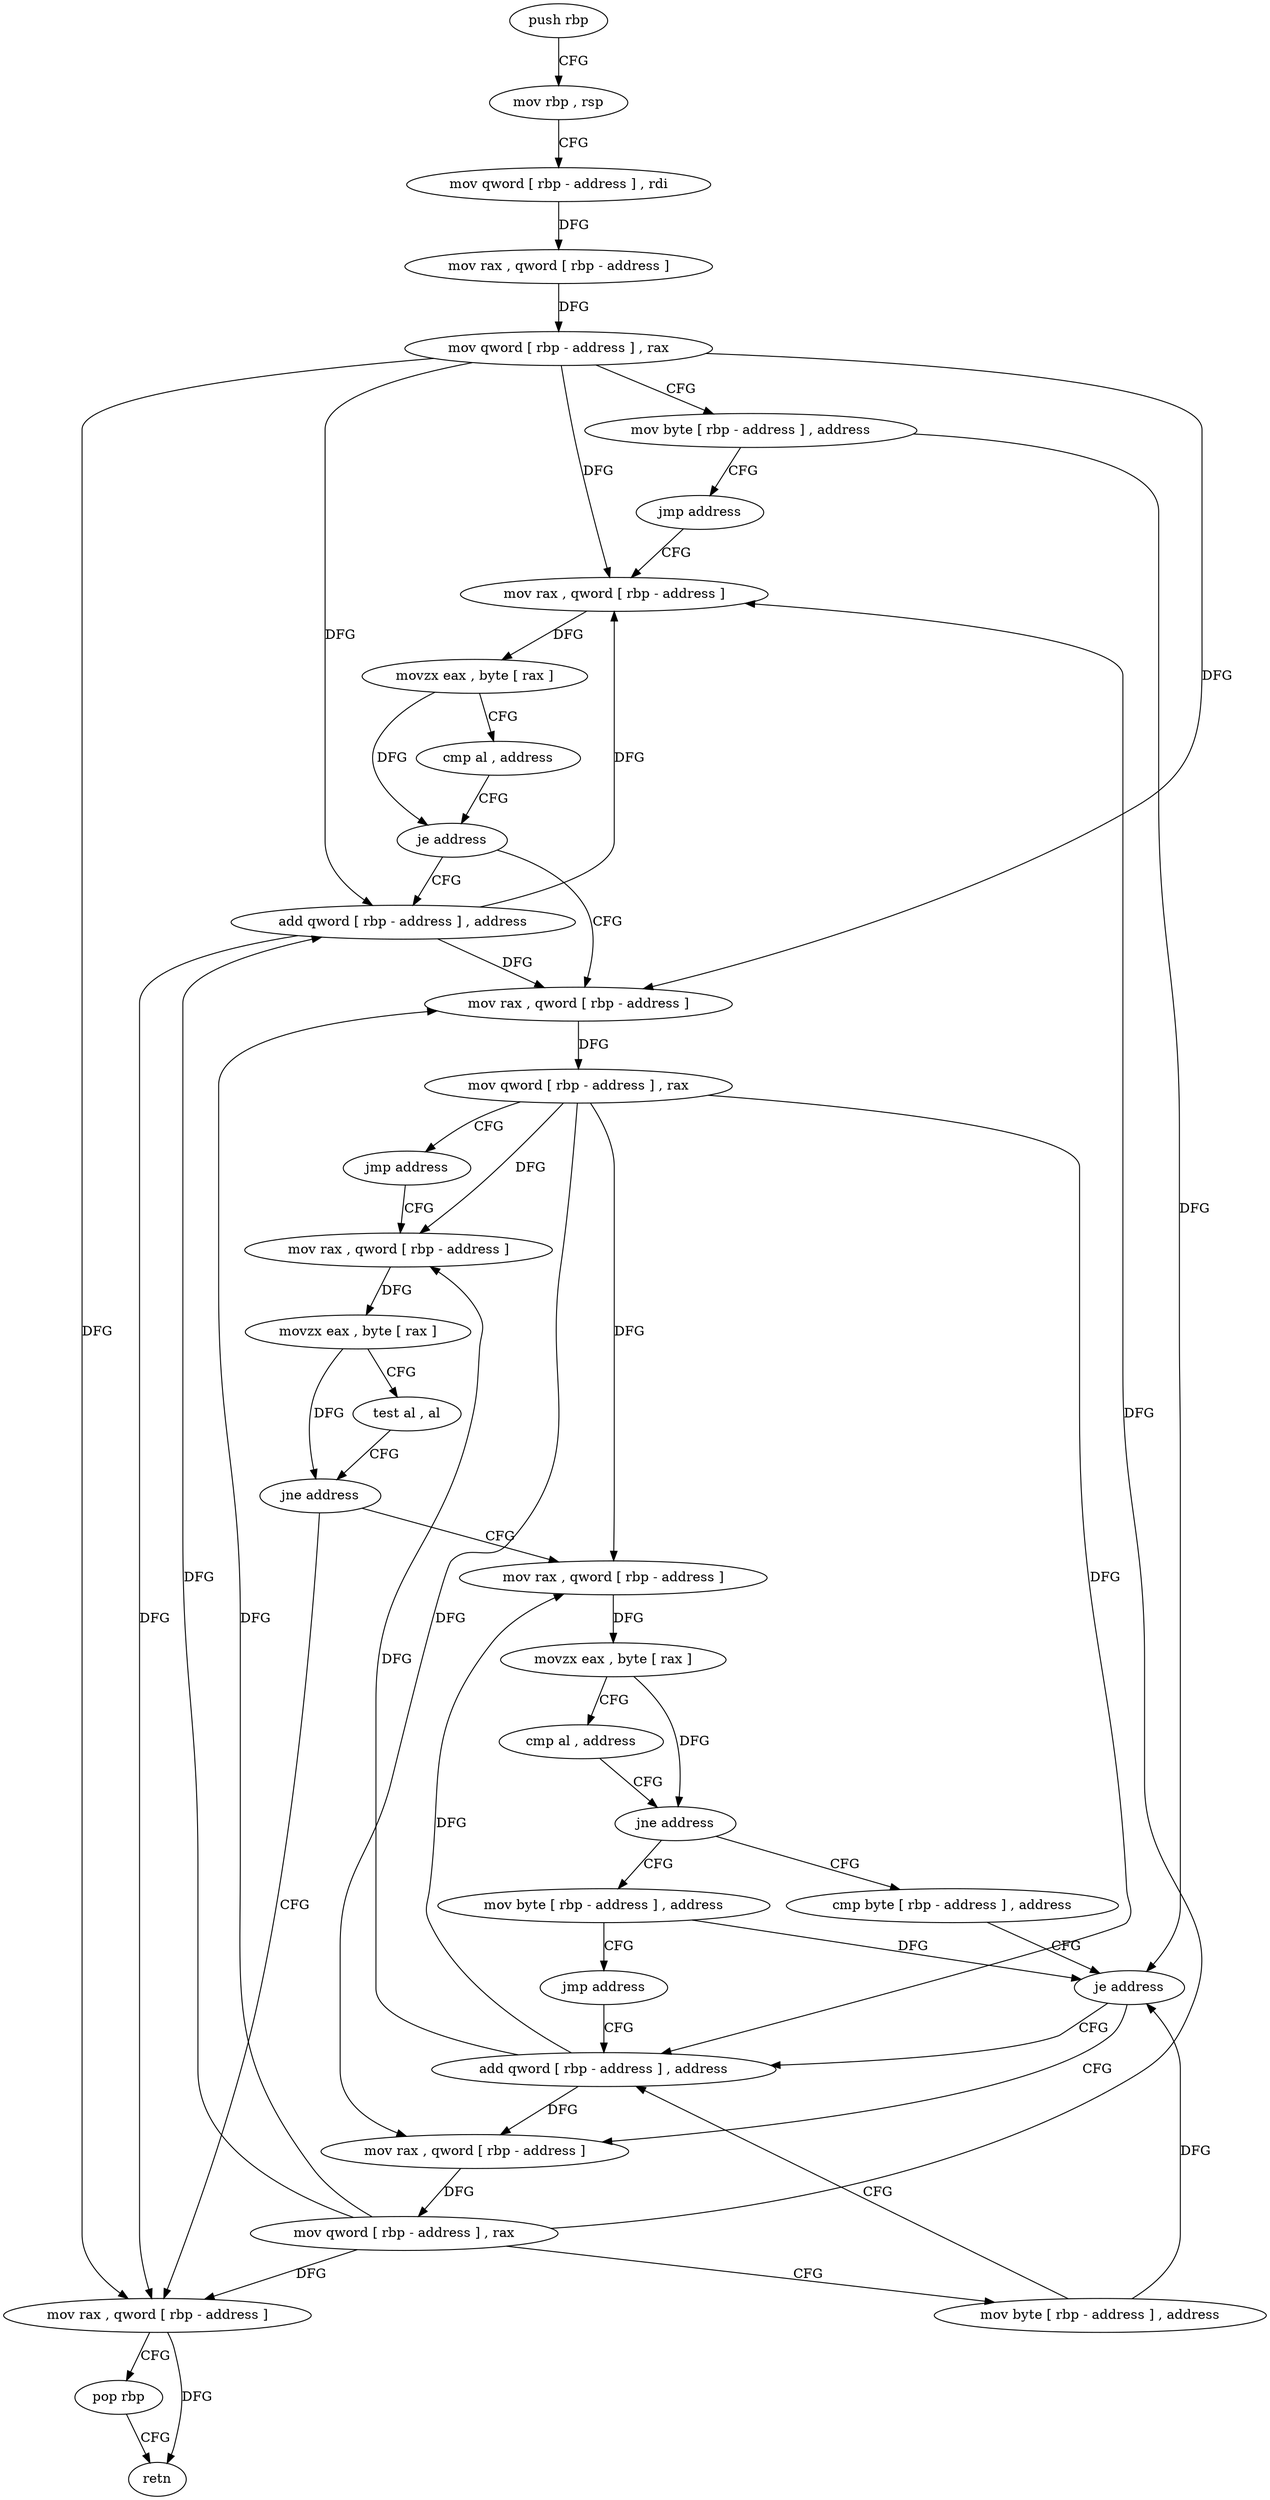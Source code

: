 digraph "func" {
"4490503" [label = "push rbp" ]
"4490504" [label = "mov rbp , rsp" ]
"4490507" [label = "mov qword [ rbp - address ] , rdi" ]
"4490511" [label = "mov rax , qword [ rbp - address ]" ]
"4490515" [label = "mov qword [ rbp - address ] , rax" ]
"4490519" [label = "mov byte [ rbp - address ] , address" ]
"4490523" [label = "jmp address" ]
"4490530" [label = "mov rax , qword [ rbp - address ]" ]
"4490534" [label = "movzx eax , byte [ rax ]" ]
"4490537" [label = "cmp al , address" ]
"4490539" [label = "je address" ]
"4490525" [label = "add qword [ rbp - address ] , address" ]
"4490541" [label = "mov rax , qword [ rbp - address ]" ]
"4490545" [label = "mov qword [ rbp - address ] , rax" ]
"4490549" [label = "jmp address" ]
"4490591" [label = "mov rax , qword [ rbp - address ]" ]
"4490595" [label = "movzx eax , byte [ rax ]" ]
"4490598" [label = "test al , al" ]
"4490600" [label = "jne address" ]
"4490551" [label = "mov rax , qword [ rbp - address ]" ]
"4490602" [label = "mov rax , qword [ rbp - address ]" ]
"4490555" [label = "movzx eax , byte [ rax ]" ]
"4490558" [label = "cmp al , address" ]
"4490560" [label = "jne address" ]
"4490568" [label = "cmp byte [ rbp - address ] , address" ]
"4490562" [label = "mov byte [ rbp - address ] , address" ]
"4490606" [label = "pop rbp" ]
"4490607" [label = "retn" ]
"4490572" [label = "je address" ]
"4490586" [label = "add qword [ rbp - address ] , address" ]
"4490574" [label = "mov rax , qword [ rbp - address ]" ]
"4490566" [label = "jmp address" ]
"4490578" [label = "mov qword [ rbp - address ] , rax" ]
"4490582" [label = "mov byte [ rbp - address ] , address" ]
"4490503" -> "4490504" [ label = "CFG" ]
"4490504" -> "4490507" [ label = "CFG" ]
"4490507" -> "4490511" [ label = "DFG" ]
"4490511" -> "4490515" [ label = "DFG" ]
"4490515" -> "4490519" [ label = "CFG" ]
"4490515" -> "4490530" [ label = "DFG" ]
"4490515" -> "4490525" [ label = "DFG" ]
"4490515" -> "4490541" [ label = "DFG" ]
"4490515" -> "4490602" [ label = "DFG" ]
"4490519" -> "4490523" [ label = "CFG" ]
"4490519" -> "4490572" [ label = "DFG" ]
"4490523" -> "4490530" [ label = "CFG" ]
"4490530" -> "4490534" [ label = "DFG" ]
"4490534" -> "4490537" [ label = "CFG" ]
"4490534" -> "4490539" [ label = "DFG" ]
"4490537" -> "4490539" [ label = "CFG" ]
"4490539" -> "4490525" [ label = "CFG" ]
"4490539" -> "4490541" [ label = "CFG" ]
"4490525" -> "4490530" [ label = "DFG" ]
"4490525" -> "4490541" [ label = "DFG" ]
"4490525" -> "4490602" [ label = "DFG" ]
"4490541" -> "4490545" [ label = "DFG" ]
"4490545" -> "4490549" [ label = "CFG" ]
"4490545" -> "4490591" [ label = "DFG" ]
"4490545" -> "4490551" [ label = "DFG" ]
"4490545" -> "4490586" [ label = "DFG" ]
"4490545" -> "4490574" [ label = "DFG" ]
"4490549" -> "4490591" [ label = "CFG" ]
"4490591" -> "4490595" [ label = "DFG" ]
"4490595" -> "4490598" [ label = "CFG" ]
"4490595" -> "4490600" [ label = "DFG" ]
"4490598" -> "4490600" [ label = "CFG" ]
"4490600" -> "4490551" [ label = "CFG" ]
"4490600" -> "4490602" [ label = "CFG" ]
"4490551" -> "4490555" [ label = "DFG" ]
"4490602" -> "4490606" [ label = "CFG" ]
"4490602" -> "4490607" [ label = "DFG" ]
"4490555" -> "4490558" [ label = "CFG" ]
"4490555" -> "4490560" [ label = "DFG" ]
"4490558" -> "4490560" [ label = "CFG" ]
"4490560" -> "4490568" [ label = "CFG" ]
"4490560" -> "4490562" [ label = "CFG" ]
"4490568" -> "4490572" [ label = "CFG" ]
"4490562" -> "4490566" [ label = "CFG" ]
"4490562" -> "4490572" [ label = "DFG" ]
"4490606" -> "4490607" [ label = "CFG" ]
"4490572" -> "4490586" [ label = "CFG" ]
"4490572" -> "4490574" [ label = "CFG" ]
"4490586" -> "4490591" [ label = "DFG" ]
"4490586" -> "4490551" [ label = "DFG" ]
"4490586" -> "4490574" [ label = "DFG" ]
"4490574" -> "4490578" [ label = "DFG" ]
"4490566" -> "4490586" [ label = "CFG" ]
"4490578" -> "4490582" [ label = "CFG" ]
"4490578" -> "4490530" [ label = "DFG" ]
"4490578" -> "4490525" [ label = "DFG" ]
"4490578" -> "4490541" [ label = "DFG" ]
"4490578" -> "4490602" [ label = "DFG" ]
"4490582" -> "4490586" [ label = "CFG" ]
"4490582" -> "4490572" [ label = "DFG" ]
}

